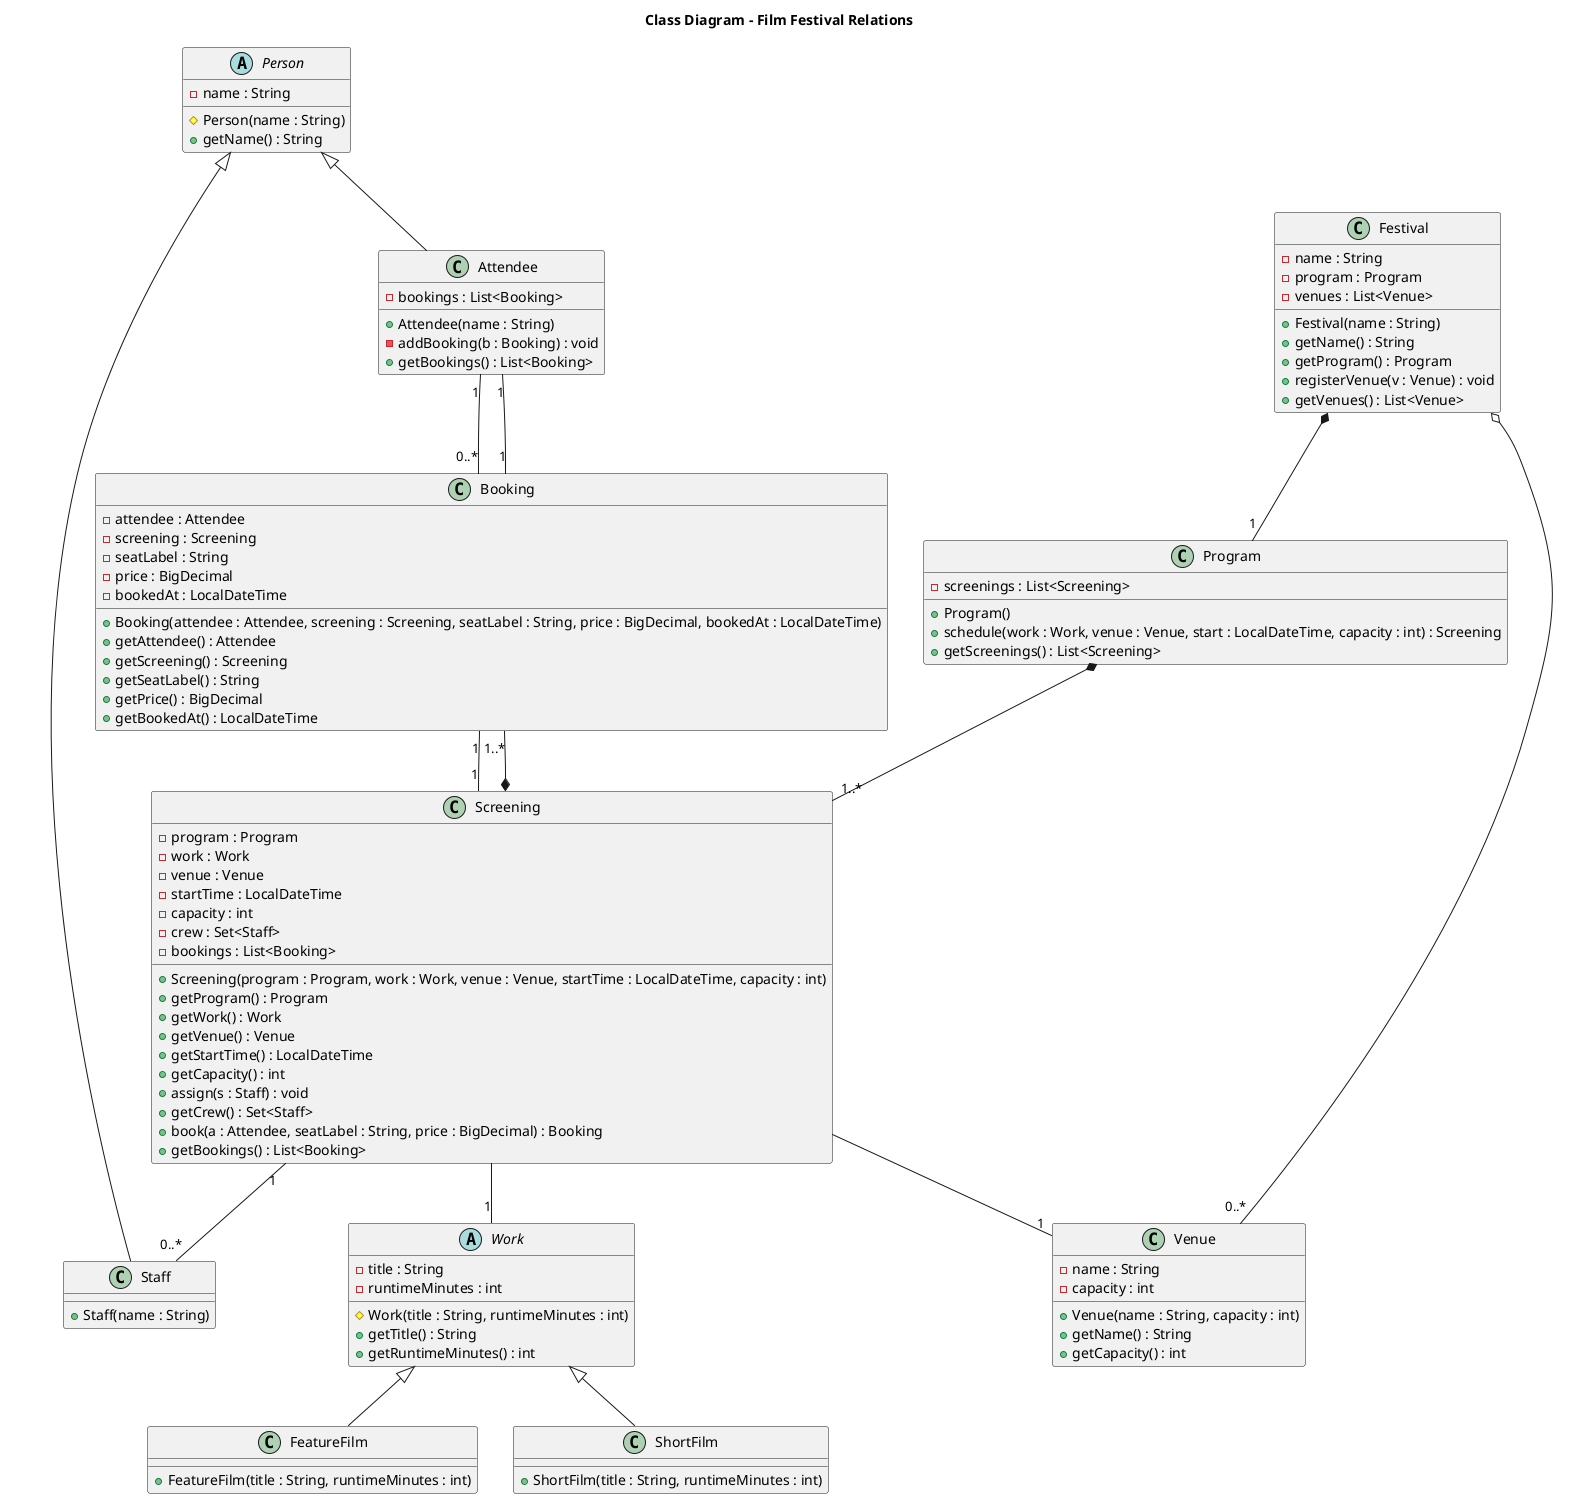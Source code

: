 ' @author EliasDH Team
' @see https://eliasdh.com
' @since 01/01/2025

@startuml ClassDiagram-Relations

title Class Diagram - Film Festival Relations

abstract class Person {
    -name : String
    # Person(name : String)
    +getName() : String
}

class Attendee {
    -bookings : List<Booking>
    +Attendee(name : String)
    -addBooking(b : Booking) : void
    +getBookings() : List<Booking>
}

class Staff {
    +Staff(name : String)
}

abstract class Work {
    -title : String
    -runtimeMinutes : int
    # Work(title : String, runtimeMinutes : int)
    +getTitle() : String
    +getRuntimeMinutes() : int
}

class FeatureFilm {
    +FeatureFilm(title : String, runtimeMinutes : int)
}

class ShortFilm {
    +ShortFilm(title : String, runtimeMinutes : int)
}

class Venue {
    -name : String
    -capacity : int
    +Venue(name : String, capacity : int)
    +getName() : String
    +getCapacity() : int
}

class Festival {
    -name : String
    -program : Program
    -venues : List<Venue>
    +Festival(name : String)
    +getName() : String
    +getProgram() : Program
    +registerVenue(v : Venue) : void
    +getVenues() : List<Venue>
}

class Program {
    -screenings : List<Screening>
    +Program()
    +schedule(work : Work, venue : Venue, start : LocalDateTime, capacity : int) : Screening
    +getScreenings() : List<Screening>
}

class Screening {
    -program : Program
    -work : Work
    -venue : Venue
    -startTime : LocalDateTime
    -capacity : int
    -crew : Set<Staff>
    -bookings : List<Booking>
    +Screening(program : Program, work : Work, venue : Venue, startTime : LocalDateTime, capacity : int)
    +getProgram() : Program
    +getWork() : Work
    +getVenue() : Venue
    +getStartTime() : LocalDateTime
    +getCapacity() : int
    +assign(s : Staff) : void
    +getCrew() : Set<Staff>
    +book(a : Attendee, seatLabel : String, price : BigDecimal) : Booking
    +getBookings() : List<Booking>
}

class Booking {
    -attendee : Attendee
    -screening : Screening
    -seatLabel : String
    -price : BigDecimal
    -bookedAt : LocalDateTime
    +Booking(attendee : Attendee, screening : Screening, seatLabel : String, price : BigDecimal, bookedAt : LocalDateTime)
    +getAttendee() : Attendee
    +getScreening() : Screening
    +getSeatLabel() : String
    +getPrice() : BigDecimal
    +getBookedAt() : LocalDateTime
}

Person <|-- Attendee
Person <|-- Staff
Work <|-- FeatureFilm
Work <|-- ShortFilm
Festival *-- "1" Program
Festival o-- "0..*" Venue
Program *-- "1..*" Screening
Screening -- "1" Work
Screening -- "1" Venue
Screening "1" -- "0..*" Staff
Screening *-- "1..*" Booking
Attendee "1" -- "0..*" Booking
Booking "1" -- "1" Attendee
Booking "1" -- "1" Screening

@enduml